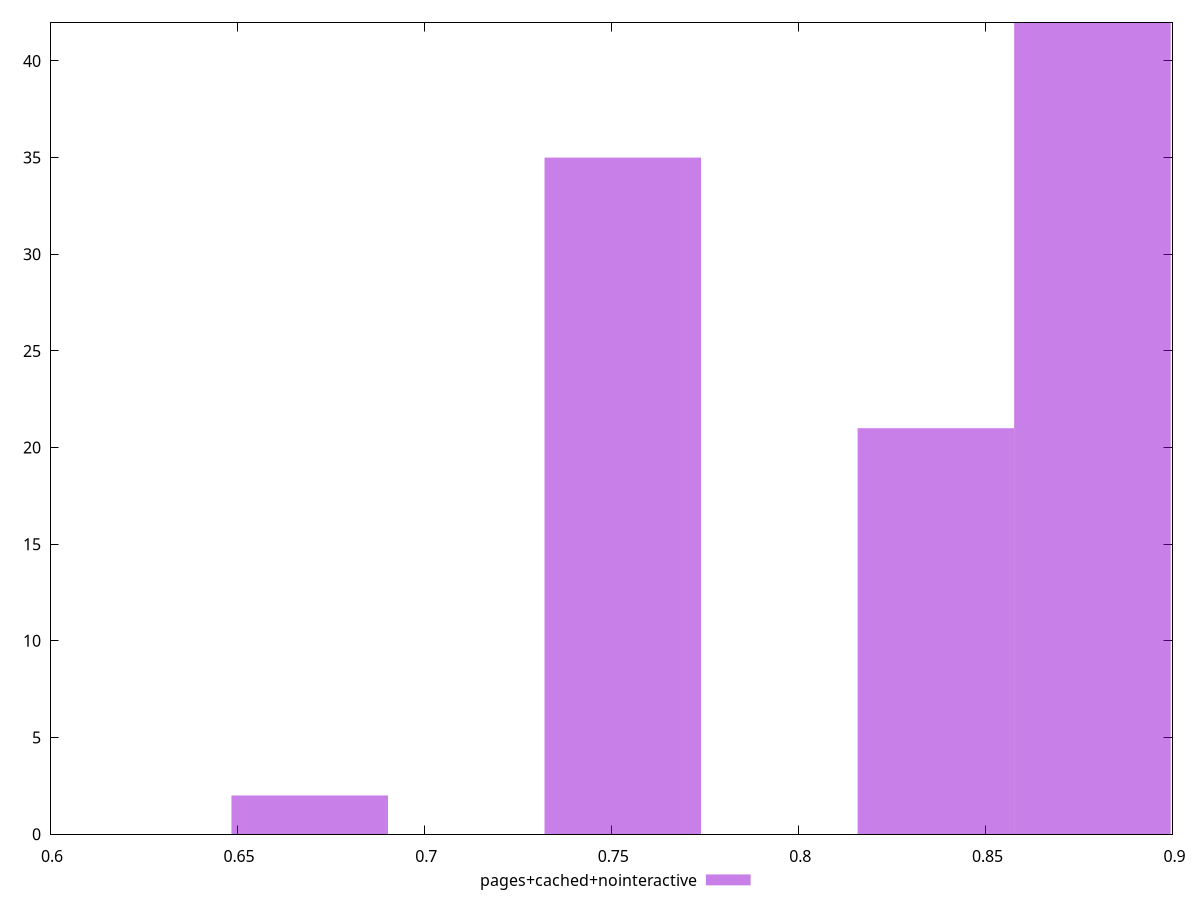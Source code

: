 $_pagesCachedNointeractive <<EOF
0.8367639021686815 21
0.8786020972771156 42
0.7530875119518133 35
0.6694111217349452 2
EOF
set key outside below
set terminal pngcairo
set output "report_00006_2020-11-02T20-21-41.718Z/uses-http2/pages+cached+nointeractive//hist.png"
set yrange [0:42]
set boxwidth 0.041838195108434076
set style fill transparent solid 0.5 noborder
plot $_pagesCachedNointeractive title "pages+cached+nointeractive" with boxes ,
